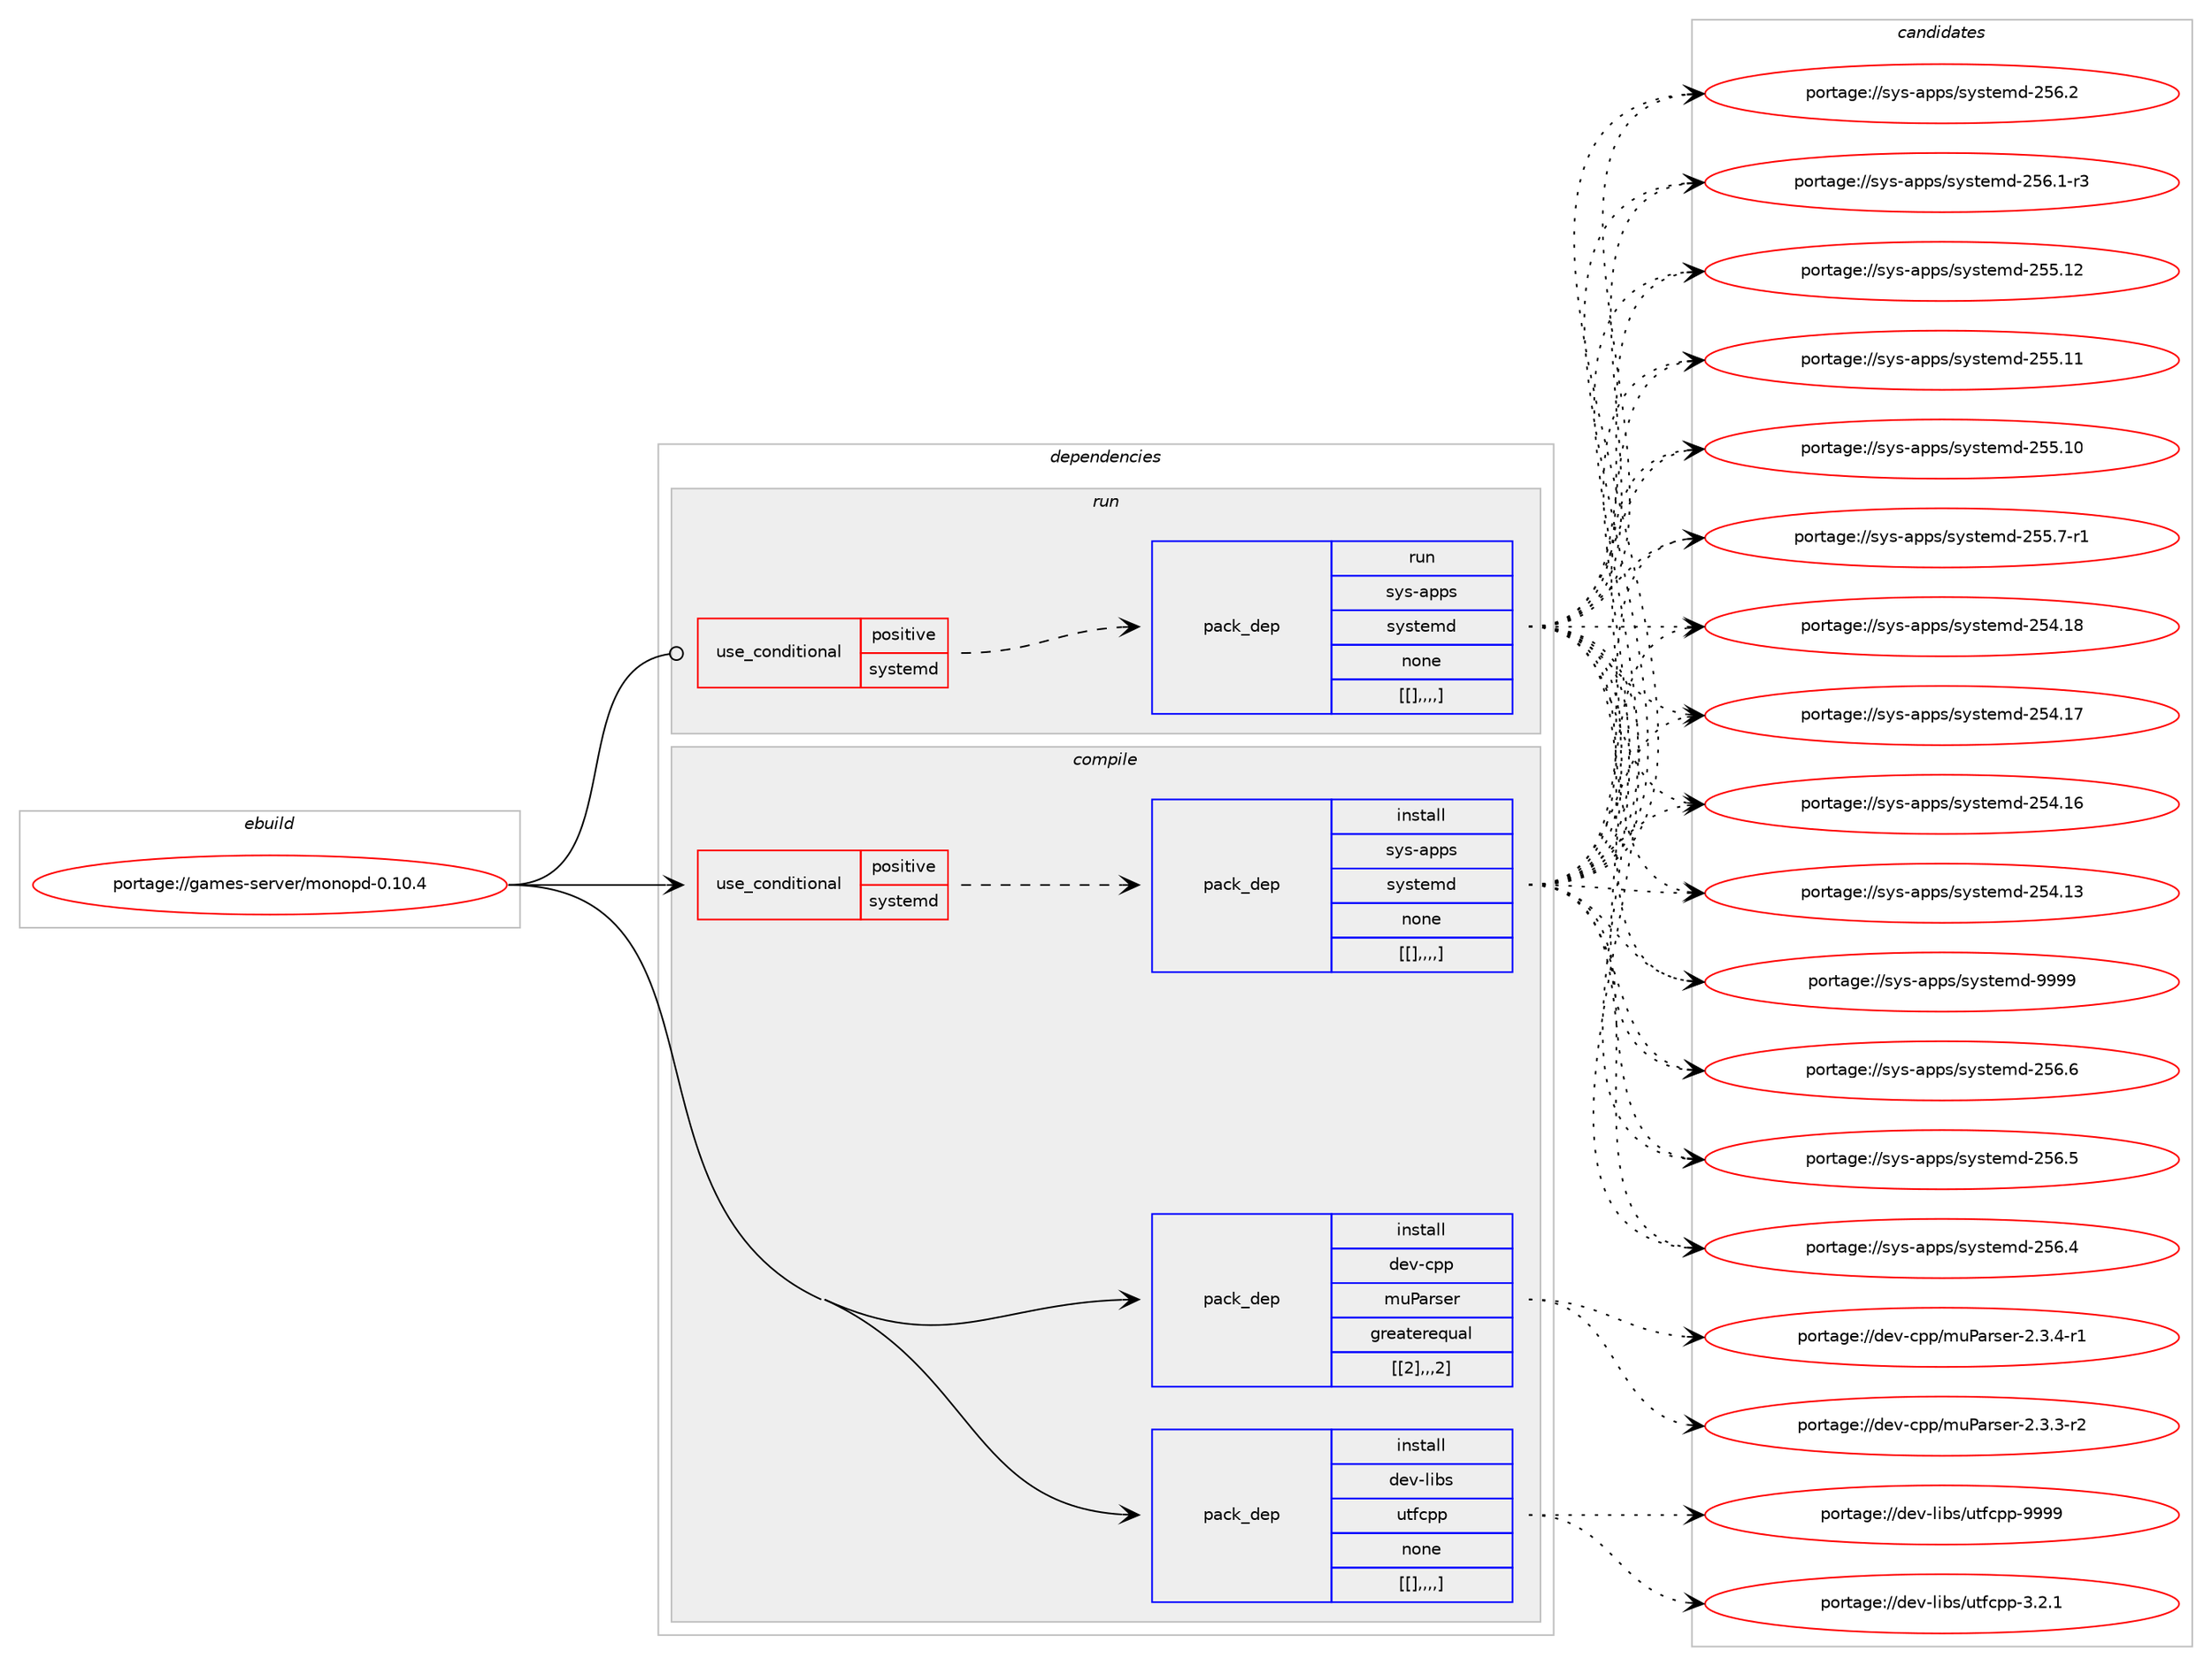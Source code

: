 digraph prolog {

# *************
# Graph options
# *************

newrank=true;
concentrate=true;
compound=true;
graph [rankdir=LR,fontname=Helvetica,fontsize=10,ranksep=1.5];#, ranksep=2.5, nodesep=0.2];
edge  [arrowhead=vee];
node  [fontname=Helvetica,fontsize=10];

# **********
# The ebuild
# **********

subgraph cluster_leftcol {
color=gray;
label=<<i>ebuild</i>>;
id [label="portage://games-server/monopd-0.10.4", color=red, width=4, href="../games-server/monopd-0.10.4.svg"];
}

# ****************
# The dependencies
# ****************

subgraph cluster_midcol {
color=gray;
label=<<i>dependencies</i>>;
subgraph cluster_compile {
fillcolor="#eeeeee";
style=filled;
label=<<i>compile</i>>;
subgraph cond67070 {
dependency238026 [label=<<TABLE BORDER="0" CELLBORDER="1" CELLSPACING="0" CELLPADDING="4"><TR><TD ROWSPAN="3" CELLPADDING="10">use_conditional</TD></TR><TR><TD>positive</TD></TR><TR><TD>systemd</TD></TR></TABLE>>, shape=none, color=red];
subgraph pack169450 {
dependency238027 [label=<<TABLE BORDER="0" CELLBORDER="1" CELLSPACING="0" CELLPADDING="4" WIDTH="220"><TR><TD ROWSPAN="6" CELLPADDING="30">pack_dep</TD></TR><TR><TD WIDTH="110">install</TD></TR><TR><TD>sys-apps</TD></TR><TR><TD>systemd</TD></TR><TR><TD>none</TD></TR><TR><TD>[[],,,,]</TD></TR></TABLE>>, shape=none, color=blue];
}
dependency238026:e -> dependency238027:w [weight=20,style="dashed",arrowhead="vee"];
}
id:e -> dependency238026:w [weight=20,style="solid",arrowhead="vee"];
subgraph pack169451 {
dependency238028 [label=<<TABLE BORDER="0" CELLBORDER="1" CELLSPACING="0" CELLPADDING="4" WIDTH="220"><TR><TD ROWSPAN="6" CELLPADDING="30">pack_dep</TD></TR><TR><TD WIDTH="110">install</TD></TR><TR><TD>dev-cpp</TD></TR><TR><TD>muParser</TD></TR><TR><TD>greaterequal</TD></TR><TR><TD>[[2],,,2]</TD></TR></TABLE>>, shape=none, color=blue];
}
id:e -> dependency238028:w [weight=20,style="solid",arrowhead="vee"];
subgraph pack169452 {
dependency238029 [label=<<TABLE BORDER="0" CELLBORDER="1" CELLSPACING="0" CELLPADDING="4" WIDTH="220"><TR><TD ROWSPAN="6" CELLPADDING="30">pack_dep</TD></TR><TR><TD WIDTH="110">install</TD></TR><TR><TD>dev-libs</TD></TR><TR><TD>utfcpp</TD></TR><TR><TD>none</TD></TR><TR><TD>[[],,,,]</TD></TR></TABLE>>, shape=none, color=blue];
}
id:e -> dependency238029:w [weight=20,style="solid",arrowhead="vee"];
}
subgraph cluster_compileandrun {
fillcolor="#eeeeee";
style=filled;
label=<<i>compile and run</i>>;
}
subgraph cluster_run {
fillcolor="#eeeeee";
style=filled;
label=<<i>run</i>>;
subgraph cond67071 {
dependency238030 [label=<<TABLE BORDER="0" CELLBORDER="1" CELLSPACING="0" CELLPADDING="4"><TR><TD ROWSPAN="3" CELLPADDING="10">use_conditional</TD></TR><TR><TD>positive</TD></TR><TR><TD>systemd</TD></TR></TABLE>>, shape=none, color=red];
subgraph pack169453 {
dependency238031 [label=<<TABLE BORDER="0" CELLBORDER="1" CELLSPACING="0" CELLPADDING="4" WIDTH="220"><TR><TD ROWSPAN="6" CELLPADDING="30">pack_dep</TD></TR><TR><TD WIDTH="110">run</TD></TR><TR><TD>sys-apps</TD></TR><TR><TD>systemd</TD></TR><TR><TD>none</TD></TR><TR><TD>[[],,,,]</TD></TR></TABLE>>, shape=none, color=blue];
}
dependency238030:e -> dependency238031:w [weight=20,style="dashed",arrowhead="vee"];
}
id:e -> dependency238030:w [weight=20,style="solid",arrowhead="odot"];
}
}

# **************
# The candidates
# **************

subgraph cluster_choices {
rank=same;
color=gray;
label=<<i>candidates</i>>;

subgraph choice169450 {
color=black;
nodesep=1;
choice1151211154597112112115471151211151161011091004557575757 [label="portage://sys-apps/systemd-9999", color=red, width=4,href="../sys-apps/systemd-9999.svg"];
choice115121115459711211211547115121115116101109100455053544654 [label="portage://sys-apps/systemd-256.6", color=red, width=4,href="../sys-apps/systemd-256.6.svg"];
choice115121115459711211211547115121115116101109100455053544653 [label="portage://sys-apps/systemd-256.5", color=red, width=4,href="../sys-apps/systemd-256.5.svg"];
choice115121115459711211211547115121115116101109100455053544652 [label="portage://sys-apps/systemd-256.4", color=red, width=4,href="../sys-apps/systemd-256.4.svg"];
choice115121115459711211211547115121115116101109100455053544650 [label="portage://sys-apps/systemd-256.2", color=red, width=4,href="../sys-apps/systemd-256.2.svg"];
choice1151211154597112112115471151211151161011091004550535446494511451 [label="portage://sys-apps/systemd-256.1-r3", color=red, width=4,href="../sys-apps/systemd-256.1-r3.svg"];
choice11512111545971121121154711512111511610110910045505353464950 [label="portage://sys-apps/systemd-255.12", color=red, width=4,href="../sys-apps/systemd-255.12.svg"];
choice11512111545971121121154711512111511610110910045505353464949 [label="portage://sys-apps/systemd-255.11", color=red, width=4,href="../sys-apps/systemd-255.11.svg"];
choice11512111545971121121154711512111511610110910045505353464948 [label="portage://sys-apps/systemd-255.10", color=red, width=4,href="../sys-apps/systemd-255.10.svg"];
choice1151211154597112112115471151211151161011091004550535346554511449 [label="portage://sys-apps/systemd-255.7-r1", color=red, width=4,href="../sys-apps/systemd-255.7-r1.svg"];
choice11512111545971121121154711512111511610110910045505352464956 [label="portage://sys-apps/systemd-254.18", color=red, width=4,href="../sys-apps/systemd-254.18.svg"];
choice11512111545971121121154711512111511610110910045505352464955 [label="portage://sys-apps/systemd-254.17", color=red, width=4,href="../sys-apps/systemd-254.17.svg"];
choice11512111545971121121154711512111511610110910045505352464954 [label="portage://sys-apps/systemd-254.16", color=red, width=4,href="../sys-apps/systemd-254.16.svg"];
choice11512111545971121121154711512111511610110910045505352464951 [label="portage://sys-apps/systemd-254.13", color=red, width=4,href="../sys-apps/systemd-254.13.svg"];
dependency238027:e -> choice1151211154597112112115471151211151161011091004557575757:w [style=dotted,weight="100"];
dependency238027:e -> choice115121115459711211211547115121115116101109100455053544654:w [style=dotted,weight="100"];
dependency238027:e -> choice115121115459711211211547115121115116101109100455053544653:w [style=dotted,weight="100"];
dependency238027:e -> choice115121115459711211211547115121115116101109100455053544652:w [style=dotted,weight="100"];
dependency238027:e -> choice115121115459711211211547115121115116101109100455053544650:w [style=dotted,weight="100"];
dependency238027:e -> choice1151211154597112112115471151211151161011091004550535446494511451:w [style=dotted,weight="100"];
dependency238027:e -> choice11512111545971121121154711512111511610110910045505353464950:w [style=dotted,weight="100"];
dependency238027:e -> choice11512111545971121121154711512111511610110910045505353464949:w [style=dotted,weight="100"];
dependency238027:e -> choice11512111545971121121154711512111511610110910045505353464948:w [style=dotted,weight="100"];
dependency238027:e -> choice1151211154597112112115471151211151161011091004550535346554511449:w [style=dotted,weight="100"];
dependency238027:e -> choice11512111545971121121154711512111511610110910045505352464956:w [style=dotted,weight="100"];
dependency238027:e -> choice11512111545971121121154711512111511610110910045505352464955:w [style=dotted,weight="100"];
dependency238027:e -> choice11512111545971121121154711512111511610110910045505352464954:w [style=dotted,weight="100"];
dependency238027:e -> choice11512111545971121121154711512111511610110910045505352464951:w [style=dotted,weight="100"];
}
subgraph choice169451 {
color=black;
nodesep=1;
choice10010111845991121124710911780971141151011144550465146524511449 [label="portage://dev-cpp/muParser-2.3.4-r1", color=red, width=4,href="../dev-cpp/muParser-2.3.4-r1.svg"];
choice10010111845991121124710911780971141151011144550465146514511450 [label="portage://dev-cpp/muParser-2.3.3-r2", color=red, width=4,href="../dev-cpp/muParser-2.3.3-r2.svg"];
dependency238028:e -> choice10010111845991121124710911780971141151011144550465146524511449:w [style=dotted,weight="100"];
dependency238028:e -> choice10010111845991121124710911780971141151011144550465146514511450:w [style=dotted,weight="100"];
}
subgraph choice169452 {
color=black;
nodesep=1;
choice100101118451081059811547117116102991121124557575757 [label="portage://dev-libs/utfcpp-9999", color=red, width=4,href="../dev-libs/utfcpp-9999.svg"];
choice10010111845108105981154711711610299112112455146504649 [label="portage://dev-libs/utfcpp-3.2.1", color=red, width=4,href="../dev-libs/utfcpp-3.2.1.svg"];
dependency238029:e -> choice100101118451081059811547117116102991121124557575757:w [style=dotted,weight="100"];
dependency238029:e -> choice10010111845108105981154711711610299112112455146504649:w [style=dotted,weight="100"];
}
subgraph choice169453 {
color=black;
nodesep=1;
choice1151211154597112112115471151211151161011091004557575757 [label="portage://sys-apps/systemd-9999", color=red, width=4,href="../sys-apps/systemd-9999.svg"];
choice115121115459711211211547115121115116101109100455053544654 [label="portage://sys-apps/systemd-256.6", color=red, width=4,href="../sys-apps/systemd-256.6.svg"];
choice115121115459711211211547115121115116101109100455053544653 [label="portage://sys-apps/systemd-256.5", color=red, width=4,href="../sys-apps/systemd-256.5.svg"];
choice115121115459711211211547115121115116101109100455053544652 [label="portage://sys-apps/systemd-256.4", color=red, width=4,href="../sys-apps/systemd-256.4.svg"];
choice115121115459711211211547115121115116101109100455053544650 [label="portage://sys-apps/systemd-256.2", color=red, width=4,href="../sys-apps/systemd-256.2.svg"];
choice1151211154597112112115471151211151161011091004550535446494511451 [label="portage://sys-apps/systemd-256.1-r3", color=red, width=4,href="../sys-apps/systemd-256.1-r3.svg"];
choice11512111545971121121154711512111511610110910045505353464950 [label="portage://sys-apps/systemd-255.12", color=red, width=4,href="../sys-apps/systemd-255.12.svg"];
choice11512111545971121121154711512111511610110910045505353464949 [label="portage://sys-apps/systemd-255.11", color=red, width=4,href="../sys-apps/systemd-255.11.svg"];
choice11512111545971121121154711512111511610110910045505353464948 [label="portage://sys-apps/systemd-255.10", color=red, width=4,href="../sys-apps/systemd-255.10.svg"];
choice1151211154597112112115471151211151161011091004550535346554511449 [label="portage://sys-apps/systemd-255.7-r1", color=red, width=4,href="../sys-apps/systemd-255.7-r1.svg"];
choice11512111545971121121154711512111511610110910045505352464956 [label="portage://sys-apps/systemd-254.18", color=red, width=4,href="../sys-apps/systemd-254.18.svg"];
choice11512111545971121121154711512111511610110910045505352464955 [label="portage://sys-apps/systemd-254.17", color=red, width=4,href="../sys-apps/systemd-254.17.svg"];
choice11512111545971121121154711512111511610110910045505352464954 [label="portage://sys-apps/systemd-254.16", color=red, width=4,href="../sys-apps/systemd-254.16.svg"];
choice11512111545971121121154711512111511610110910045505352464951 [label="portage://sys-apps/systemd-254.13", color=red, width=4,href="../sys-apps/systemd-254.13.svg"];
dependency238031:e -> choice1151211154597112112115471151211151161011091004557575757:w [style=dotted,weight="100"];
dependency238031:e -> choice115121115459711211211547115121115116101109100455053544654:w [style=dotted,weight="100"];
dependency238031:e -> choice115121115459711211211547115121115116101109100455053544653:w [style=dotted,weight="100"];
dependency238031:e -> choice115121115459711211211547115121115116101109100455053544652:w [style=dotted,weight="100"];
dependency238031:e -> choice115121115459711211211547115121115116101109100455053544650:w [style=dotted,weight="100"];
dependency238031:e -> choice1151211154597112112115471151211151161011091004550535446494511451:w [style=dotted,weight="100"];
dependency238031:e -> choice11512111545971121121154711512111511610110910045505353464950:w [style=dotted,weight="100"];
dependency238031:e -> choice11512111545971121121154711512111511610110910045505353464949:w [style=dotted,weight="100"];
dependency238031:e -> choice11512111545971121121154711512111511610110910045505353464948:w [style=dotted,weight="100"];
dependency238031:e -> choice1151211154597112112115471151211151161011091004550535346554511449:w [style=dotted,weight="100"];
dependency238031:e -> choice11512111545971121121154711512111511610110910045505352464956:w [style=dotted,weight="100"];
dependency238031:e -> choice11512111545971121121154711512111511610110910045505352464955:w [style=dotted,weight="100"];
dependency238031:e -> choice11512111545971121121154711512111511610110910045505352464954:w [style=dotted,weight="100"];
dependency238031:e -> choice11512111545971121121154711512111511610110910045505352464951:w [style=dotted,weight="100"];
}
}

}

